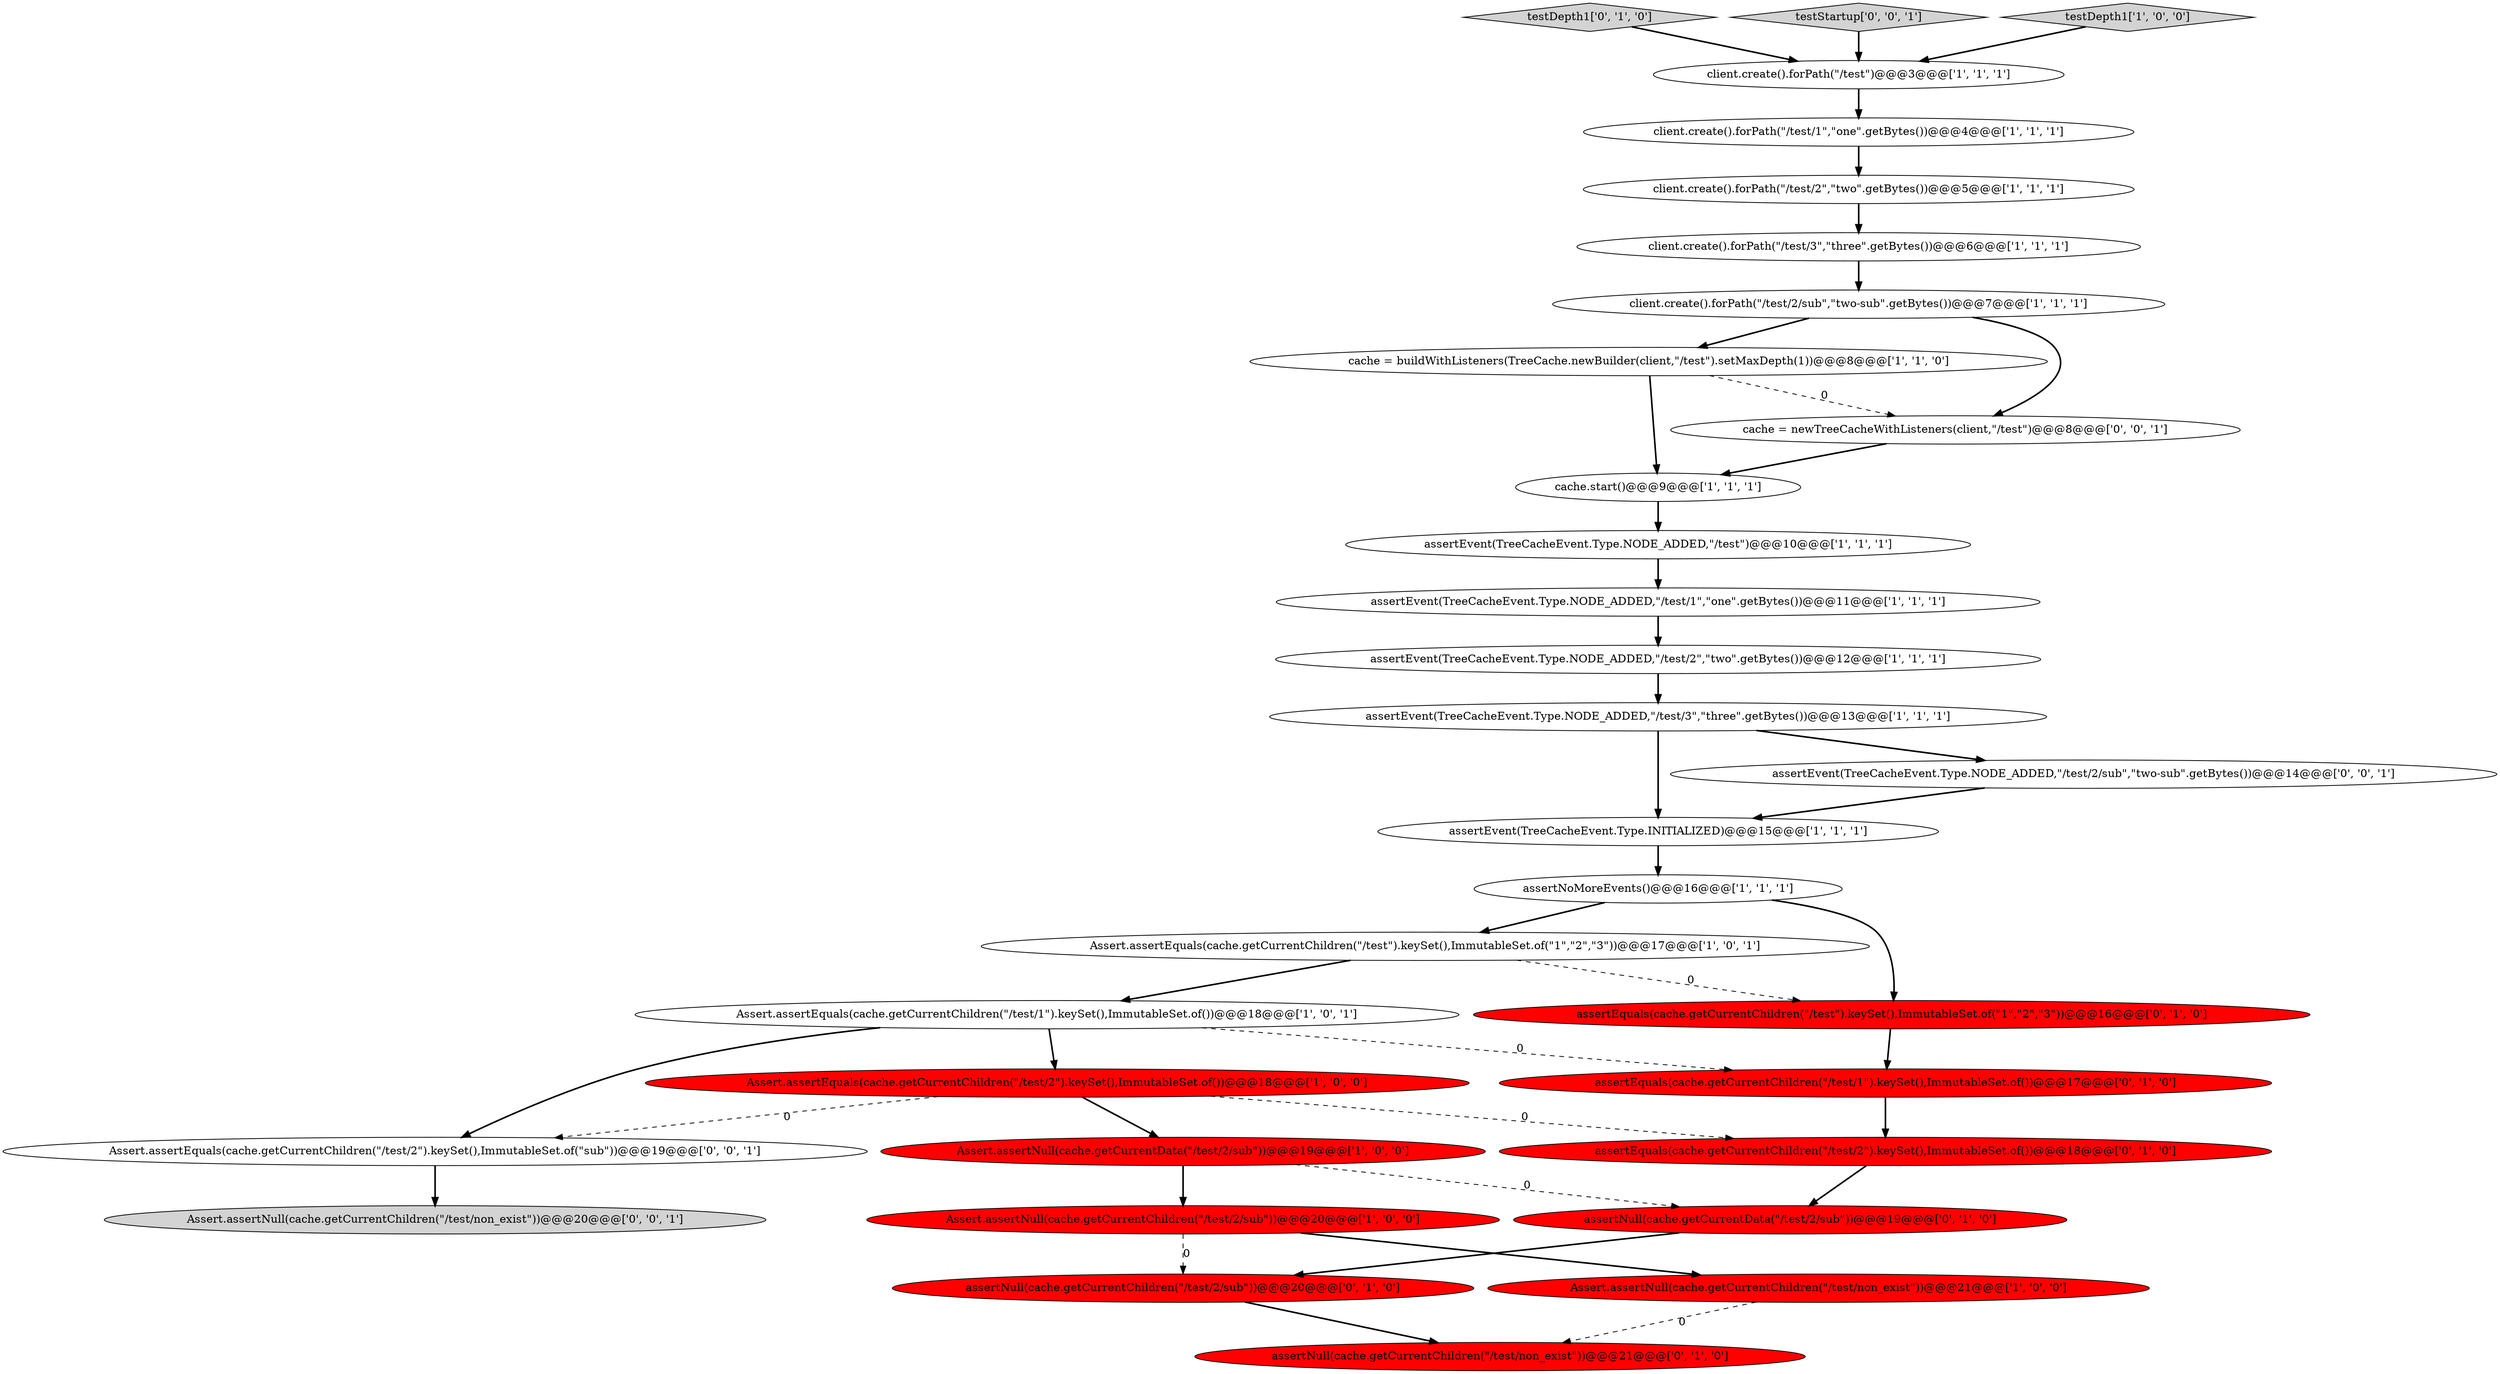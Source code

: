 digraph {
1 [style = filled, label = "cache = buildWithListeners(TreeCache.newBuilder(client,\"/test\").setMaxDepth(1))@@@8@@@['1', '1', '0']", fillcolor = white, shape = ellipse image = "AAA0AAABBB1BBB"];
15 [style = filled, label = "assertEvent(TreeCacheEvent.Type.INITIALIZED)@@@15@@@['1', '1', '1']", fillcolor = white, shape = ellipse image = "AAA0AAABBB1BBB"];
27 [style = filled, label = "cache = newTreeCacheWithListeners(client,\"/test\")@@@8@@@['0', '0', '1']", fillcolor = white, shape = ellipse image = "AAA0AAABBB3BBB"];
28 [style = filled, label = "assertEvent(TreeCacheEvent.Type.NODE_ADDED,\"/test/2/sub\",\"two-sub\".getBytes())@@@14@@@['0', '0', '1']", fillcolor = white, shape = ellipse image = "AAA0AAABBB3BBB"];
11 [style = filled, label = "Assert.assertEquals(cache.getCurrentChildren(\"/test\").keySet(),ImmutableSet.of(\"1\",\"2\",\"3\"))@@@17@@@['1', '0', '1']", fillcolor = white, shape = ellipse image = "AAA0AAABBB1BBB"];
6 [style = filled, label = "Assert.assertEquals(cache.getCurrentChildren(\"/test/1\").keySet(),ImmutableSet.of())@@@18@@@['1', '0', '1']", fillcolor = white, shape = ellipse image = "AAA0AAABBB1BBB"];
8 [style = filled, label = "client.create().forPath(\"/test/2\",\"two\".getBytes())@@@5@@@['1', '1', '1']", fillcolor = white, shape = ellipse image = "AAA0AAABBB1BBB"];
14 [style = filled, label = "assertEvent(TreeCacheEvent.Type.NODE_ADDED,\"/test\")@@@10@@@['1', '1', '1']", fillcolor = white, shape = ellipse image = "AAA0AAABBB1BBB"];
19 [style = filled, label = "client.create().forPath(\"/test/2/sub\",\"two-sub\".getBytes())@@@7@@@['1', '1', '1']", fillcolor = white, shape = ellipse image = "AAA0AAABBB1BBB"];
22 [style = filled, label = "assertNull(cache.getCurrentChildren(\"/test/non_exist\"))@@@21@@@['0', '1', '0']", fillcolor = red, shape = ellipse image = "AAA1AAABBB2BBB"];
24 [style = filled, label = "assertEquals(cache.getCurrentChildren(\"/test\").keySet(),ImmutableSet.of(\"1\",\"2\",\"3\"))@@@16@@@['0', '1', '0']", fillcolor = red, shape = ellipse image = "AAA1AAABBB2BBB"];
30 [style = filled, label = "Assert.assertNull(cache.getCurrentChildren(\"/test/non_exist\"))@@@20@@@['0', '0', '1']", fillcolor = lightgray, shape = ellipse image = "AAA0AAABBB3BBB"];
16 [style = filled, label = "Assert.assertNull(cache.getCurrentData(\"/test/2/sub\"))@@@19@@@['1', '0', '0']", fillcolor = red, shape = ellipse image = "AAA1AAABBB1BBB"];
5 [style = filled, label = "assertEvent(TreeCacheEvent.Type.NODE_ADDED,\"/test/3\",\"three\".getBytes())@@@13@@@['1', '1', '1']", fillcolor = white, shape = ellipse image = "AAA0AAABBB1BBB"];
7 [style = filled, label = "Assert.assertNull(cache.getCurrentChildren(\"/test/non_exist\"))@@@21@@@['1', '0', '0']", fillcolor = red, shape = ellipse image = "AAA1AAABBB1BBB"];
26 [style = filled, label = "assertEquals(cache.getCurrentChildren(\"/test/2\").keySet(),ImmutableSet.of())@@@18@@@['0', '1', '0']", fillcolor = red, shape = ellipse image = "AAA1AAABBB2BBB"];
20 [style = filled, label = "assertNull(cache.getCurrentData(\"/test/2/sub\"))@@@19@@@['0', '1', '0']", fillcolor = red, shape = ellipse image = "AAA1AAABBB2BBB"];
2 [style = filled, label = "Assert.assertEquals(cache.getCurrentChildren(\"/test/2\").keySet(),ImmutableSet.of())@@@18@@@['1', '0', '0']", fillcolor = red, shape = ellipse image = "AAA1AAABBB1BBB"];
31 [style = filled, label = "Assert.assertEquals(cache.getCurrentChildren(\"/test/2\").keySet(),ImmutableSet.of(\"sub\"))@@@19@@@['0', '0', '1']", fillcolor = white, shape = ellipse image = "AAA0AAABBB3BBB"];
18 [style = filled, label = "assertEvent(TreeCacheEvent.Type.NODE_ADDED,\"/test/2\",\"two\".getBytes())@@@12@@@['1', '1', '1']", fillcolor = white, shape = ellipse image = "AAA0AAABBB1BBB"];
23 [style = filled, label = "testDepth1['0', '1', '0']", fillcolor = lightgray, shape = diamond image = "AAA0AAABBB2BBB"];
25 [style = filled, label = "assertEquals(cache.getCurrentChildren(\"/test/1\").keySet(),ImmutableSet.of())@@@17@@@['0', '1', '0']", fillcolor = red, shape = ellipse image = "AAA1AAABBB2BBB"];
4 [style = filled, label = "client.create().forPath(\"/test/1\",\"one\".getBytes())@@@4@@@['1', '1', '1']", fillcolor = white, shape = ellipse image = "AAA0AAABBB1BBB"];
17 [style = filled, label = "assertEvent(TreeCacheEvent.Type.NODE_ADDED,\"/test/1\",\"one\".getBytes())@@@11@@@['1', '1', '1']", fillcolor = white, shape = ellipse image = "AAA0AAABBB1BBB"];
29 [style = filled, label = "testStartup['0', '0', '1']", fillcolor = lightgray, shape = diamond image = "AAA0AAABBB3BBB"];
3 [style = filled, label = "Assert.assertNull(cache.getCurrentChildren(\"/test/2/sub\"))@@@20@@@['1', '0', '0']", fillcolor = red, shape = ellipse image = "AAA1AAABBB1BBB"];
13 [style = filled, label = "assertNoMoreEvents()@@@16@@@['1', '1', '1']", fillcolor = white, shape = ellipse image = "AAA0AAABBB1BBB"];
21 [style = filled, label = "assertNull(cache.getCurrentChildren(\"/test/2/sub\"))@@@20@@@['0', '1', '0']", fillcolor = red, shape = ellipse image = "AAA1AAABBB2BBB"];
0 [style = filled, label = "cache.start()@@@9@@@['1', '1', '1']", fillcolor = white, shape = ellipse image = "AAA0AAABBB1BBB"];
10 [style = filled, label = "client.create().forPath(\"/test\")@@@3@@@['1', '1', '1']", fillcolor = white, shape = ellipse image = "AAA0AAABBB1BBB"];
9 [style = filled, label = "testDepth1['1', '0', '0']", fillcolor = lightgray, shape = diamond image = "AAA0AAABBB1BBB"];
12 [style = filled, label = "client.create().forPath(\"/test/3\",\"three\".getBytes())@@@6@@@['1', '1', '1']", fillcolor = white, shape = ellipse image = "AAA0AAABBB1BBB"];
16->3 [style = bold, label=""];
15->13 [style = bold, label=""];
28->15 [style = bold, label=""];
13->24 [style = bold, label=""];
27->0 [style = bold, label=""];
3->21 [style = dashed, label="0"];
1->27 [style = dashed, label="0"];
11->6 [style = bold, label=""];
5->15 [style = bold, label=""];
14->17 [style = bold, label=""];
1->0 [style = bold, label=""];
9->10 [style = bold, label=""];
5->28 [style = bold, label=""];
13->11 [style = bold, label=""];
2->31 [style = dashed, label="0"];
6->2 [style = bold, label=""];
20->21 [style = bold, label=""];
19->1 [style = bold, label=""];
0->14 [style = bold, label=""];
6->31 [style = bold, label=""];
6->25 [style = dashed, label="0"];
3->7 [style = bold, label=""];
21->22 [style = bold, label=""];
24->25 [style = bold, label=""];
18->5 [style = bold, label=""];
19->27 [style = bold, label=""];
25->26 [style = bold, label=""];
31->30 [style = bold, label=""];
11->24 [style = dashed, label="0"];
10->4 [style = bold, label=""];
23->10 [style = bold, label=""];
4->8 [style = bold, label=""];
29->10 [style = bold, label=""];
2->26 [style = dashed, label="0"];
12->19 [style = bold, label=""];
7->22 [style = dashed, label="0"];
8->12 [style = bold, label=""];
17->18 [style = bold, label=""];
26->20 [style = bold, label=""];
16->20 [style = dashed, label="0"];
2->16 [style = bold, label=""];
}
